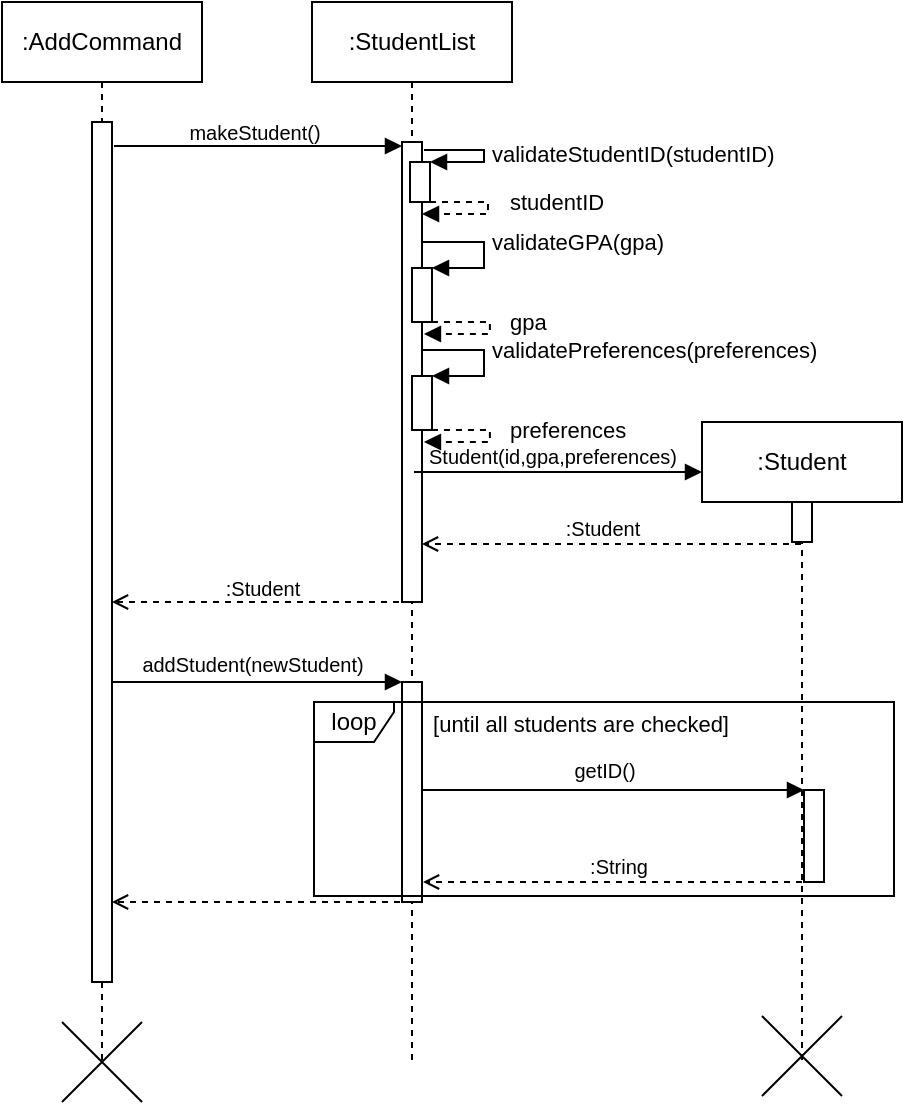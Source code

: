 <mxfile version="24.8.3">
  <diagram name="Page-1" id="QswwUnQngrrrR41rvFHV">
    <mxGraphModel dx="794" dy="458" grid="1" gridSize="10" guides="1" tooltips="1" connect="1" arrows="1" fold="1" page="1" pageScale="1" pageWidth="850" pageHeight="1100" math="0" shadow="0">
      <root>
        <mxCell id="0" />
        <mxCell id="1" parent="0" />
        <mxCell id="MGqxOQjQ2G1yOWloJfBR-12" value=":AddCommand" style="shape=umlLifeline;perimeter=lifelinePerimeter;whiteSpace=wrap;html=1;container=1;dropTarget=0;collapsible=0;recursiveResize=0;outlineConnect=0;portConstraint=eastwest;newEdgeStyle={&quot;edgeStyle&quot;:&quot;elbowEdgeStyle&quot;,&quot;elbow&quot;:&quot;vertical&quot;,&quot;curved&quot;:0,&quot;rounded&quot;:0};" parent="1" vertex="1">
          <mxGeometry x="170" y="40" width="100" height="530" as="geometry" />
        </mxCell>
        <mxCell id="MGqxOQjQ2G1yOWloJfBR-18" value="" style="html=1;points=[[0,0,0,0,5],[0,1,0,0,-5],[1,0,0,0,5],[1,1,0,0,-5]];perimeter=orthogonalPerimeter;outlineConnect=0;targetShapes=umlLifeline;portConstraint=eastwest;newEdgeStyle={&quot;curved&quot;:0,&quot;rounded&quot;:0};" parent="MGqxOQjQ2G1yOWloJfBR-12" vertex="1">
          <mxGeometry x="45" y="60" width="10" height="430" as="geometry" />
        </mxCell>
        <mxCell id="MGqxOQjQ2G1yOWloJfBR-14" value=":Student" style="shape=umlLifeline;perimeter=lifelinePerimeter;whiteSpace=wrap;html=1;container=1;dropTarget=0;collapsible=0;recursiveResize=0;outlineConnect=0;portConstraint=eastwest;newEdgeStyle={&quot;edgeStyle&quot;:&quot;elbowEdgeStyle&quot;,&quot;elbow&quot;:&quot;vertical&quot;,&quot;curved&quot;:0,&quot;rounded&quot;:0};" parent="1" vertex="1">
          <mxGeometry x="520" y="250" width="100" height="320" as="geometry" />
        </mxCell>
        <mxCell id="MGqxOQjQ2G1yOWloJfBR-29" value="" style="html=1;points=[[0,0,0,0,5],[0,1,0,0,-5],[1,0,0,0,5],[1,1,0,0,-5]];perimeter=orthogonalPerimeter;outlineConnect=0;targetShapes=umlLifeline;portConstraint=eastwest;newEdgeStyle={&quot;curved&quot;:0,&quot;rounded&quot;:0};" parent="MGqxOQjQ2G1yOWloJfBR-14" vertex="1">
          <mxGeometry x="45" y="40" width="10" height="20" as="geometry" />
        </mxCell>
        <mxCell id="MGqxOQjQ2G1yOWloJfBR-51" value="" style="shape=umlDestroy;dashed=0;targetShapes=umlLifeline;" parent="MGqxOQjQ2G1yOWloJfBR-14" vertex="1">
          <mxGeometry x="30" y="297" width="40" height="40" as="geometry" />
        </mxCell>
        <mxCell id="MGqxOQjQ2G1yOWloJfBR-16" value=":StudentList" style="shape=umlLifeline;perimeter=lifelinePerimeter;whiteSpace=wrap;html=1;container=1;dropTarget=0;collapsible=0;recursiveResize=0;outlineConnect=0;portConstraint=eastwest;newEdgeStyle={&quot;edgeStyle&quot;:&quot;elbowEdgeStyle&quot;,&quot;elbow&quot;:&quot;vertical&quot;,&quot;curved&quot;:0,&quot;rounded&quot;:0};" parent="1" vertex="1">
          <mxGeometry x="325" y="40" width="100" height="530" as="geometry" />
        </mxCell>
        <mxCell id="MGqxOQjQ2G1yOWloJfBR-17" value="" style="html=1;points=[[0,0,0,0,5],[0,1,0,0,-5],[1,0,0,0,5],[1,1,0,0,-5]];perimeter=orthogonalPerimeter;outlineConnect=0;targetShapes=umlLifeline;portConstraint=eastwest;newEdgeStyle={&quot;curved&quot;:0,&quot;rounded&quot;:0};" parent="MGqxOQjQ2G1yOWloJfBR-16" vertex="1">
          <mxGeometry x="45" y="70" width="10" height="230" as="geometry" />
        </mxCell>
        <mxCell id="MGqxOQjQ2G1yOWloJfBR-53" value="" style="html=1;points=[[0,0,0,0,5],[0,1,0,0,-5],[1,0,0,0,5],[1,1,0,0,-5]];perimeter=orthogonalPerimeter;outlineConnect=0;targetShapes=umlLifeline;portConstraint=eastwest;newEdgeStyle={&quot;curved&quot;:0,&quot;rounded&quot;:0};" parent="MGqxOQjQ2G1yOWloJfBR-16" vertex="1">
          <mxGeometry x="49" y="80" width="10" height="20" as="geometry" />
        </mxCell>
        <mxCell id="MGqxOQjQ2G1yOWloJfBR-54" value="validateStudentID(studentID)" style="html=1;align=left;spacingLeft=2;endArrow=block;rounded=0;edgeStyle=orthogonalEdgeStyle;curved=0;rounded=0;" parent="MGqxOQjQ2G1yOWloJfBR-16" target="MGqxOQjQ2G1yOWloJfBR-53" edge="1">
          <mxGeometry relative="1" as="geometry">
            <mxPoint x="56" y="74" as="sourcePoint" />
            <Array as="points">
              <mxPoint x="86" y="74" />
              <mxPoint x="86" y="80" />
            </Array>
            <mxPoint x="59" y="94" as="targetPoint" />
          </mxGeometry>
        </mxCell>
        <mxCell id="MGqxOQjQ2G1yOWloJfBR-57" value="" style="html=1;points=[[0,0,0,0,5],[0,1,0,0,-5],[1,0,0,0,5],[1,1,0,0,-5]];perimeter=orthogonalPerimeter;outlineConnect=0;targetShapes=umlLifeline;portConstraint=eastwest;newEdgeStyle={&quot;curved&quot;:0,&quot;rounded&quot;:0};" parent="MGqxOQjQ2G1yOWloJfBR-16" vertex="1">
          <mxGeometry x="50" y="133" width="10" height="27" as="geometry" />
        </mxCell>
        <mxCell id="MGqxOQjQ2G1yOWloJfBR-58" value="validateGPA(gpa)" style="html=1;align=left;spacingLeft=2;endArrow=block;rounded=0;edgeStyle=orthogonalEdgeStyle;curved=0;rounded=0;" parent="MGqxOQjQ2G1yOWloJfBR-16" edge="1">
          <mxGeometry relative="1" as="geometry">
            <mxPoint x="55" y="129.0" as="sourcePoint" />
            <Array as="points">
              <mxPoint x="55" y="120" />
              <mxPoint x="86" y="120" />
              <mxPoint x="86" y="133" />
            </Array>
            <mxPoint x="60" y="133" as="targetPoint" />
          </mxGeometry>
        </mxCell>
        <mxCell id="4eiuWVVv--Ut40zdStV_-6" value="" style="html=1;points=[[0,0,0,0,5],[0,1,0,0,-5],[1,0,0,0,5],[1,1,0,0,-5]];perimeter=orthogonalPerimeter;outlineConnect=0;targetShapes=umlLifeline;portConstraint=eastwest;newEdgeStyle={&quot;curved&quot;:0,&quot;rounded&quot;:0};" vertex="1" parent="MGqxOQjQ2G1yOWloJfBR-16">
          <mxGeometry x="50" y="187" width="10" height="27" as="geometry" />
        </mxCell>
        <mxCell id="4eiuWVVv--Ut40zdStV_-7" value="validatePreferences(preferences)" style="html=1;align=left;spacingLeft=2;endArrow=block;rounded=0;edgeStyle=orthogonalEdgeStyle;curved=0;rounded=0;" edge="1" parent="MGqxOQjQ2G1yOWloJfBR-16">
          <mxGeometry relative="1" as="geometry">
            <mxPoint x="55" y="183.0" as="sourcePoint" />
            <Array as="points">
              <mxPoint x="55" y="174" />
              <mxPoint x="86" y="174" />
              <mxPoint x="86" y="187" />
            </Array>
            <mxPoint x="60" y="187" as="targetPoint" />
          </mxGeometry>
        </mxCell>
        <mxCell id="4eiuWVVv--Ut40zdStV_-8" value="preferences" style="html=1;align=left;spacingLeft=2;endArrow=block;rounded=0;edgeStyle=orthogonalEdgeStyle;curved=0;rounded=0;dashed=1;" edge="1" parent="MGqxOQjQ2G1yOWloJfBR-16">
          <mxGeometry x="-0.147" y="6" relative="1" as="geometry">
            <mxPoint x="59.97" y="214" as="sourcePoint" />
            <Array as="points">
              <mxPoint x="88.97" y="214" />
              <mxPoint x="88.97" y="220" />
            </Array>
            <mxPoint x="55.97" y="220" as="targetPoint" />
            <mxPoint as="offset" />
          </mxGeometry>
        </mxCell>
        <mxCell id="MGqxOQjQ2G1yOWloJfBR-19" value="" style="html=1;verticalAlign=bottom;labelBackgroundColor=none;endArrow=block;endFill=1;rounded=0;" parent="1" edge="1">
          <mxGeometry width="160" relative="1" as="geometry">
            <mxPoint x="226" y="112" as="sourcePoint" />
            <mxPoint x="370.0" y="112" as="targetPoint" />
            <Array as="points">
              <mxPoint x="280" y="112" />
            </Array>
          </mxGeometry>
        </mxCell>
        <mxCell id="MGqxOQjQ2G1yOWloJfBR-23" value="&lt;font style=&quot;font-size: 10px;&quot;&gt;makeStudent()&lt;/font&gt;" style="text;html=1;align=center;verticalAlign=middle;resizable=0;points=[];autosize=1;strokeColor=none;fillColor=none;" parent="1" vertex="1">
          <mxGeometry x="251" y="90" width="90" height="30" as="geometry" />
        </mxCell>
        <mxCell id="MGqxOQjQ2G1yOWloJfBR-30" value="&lt;font style=&quot;font-size: 10px;&quot;&gt;Student(id,gpa,preferences)&lt;/font&gt;" style="text;html=1;align=center;verticalAlign=middle;resizable=0;points=[];autosize=1;strokeColor=none;fillColor=none;" parent="1" vertex="1">
          <mxGeometry x="370" y="252" width="150" height="30" as="geometry" />
        </mxCell>
        <mxCell id="MGqxOQjQ2G1yOWloJfBR-31" value="" style="html=1;verticalAlign=bottom;labelBackgroundColor=none;endArrow=open;endFill=0;dashed=1;rounded=0;" parent="1" edge="1">
          <mxGeometry width="160" relative="1" as="geometry">
            <mxPoint x="569.5" y="311" as="sourcePoint" />
            <mxPoint x="380" y="311" as="targetPoint" />
            <Array as="points">
              <mxPoint x="430" y="311" />
            </Array>
          </mxGeometry>
        </mxCell>
        <mxCell id="MGqxOQjQ2G1yOWloJfBR-33" value="&lt;font style=&quot;font-size: 10px;&quot;&gt;:Student&lt;/font&gt;" style="text;html=1;align=center;verticalAlign=middle;resizable=0;points=[];autosize=1;strokeColor=none;fillColor=none;" parent="1" vertex="1">
          <mxGeometry x="440" y="288" width="60" height="30" as="geometry" />
        </mxCell>
        <mxCell id="MGqxOQjQ2G1yOWloJfBR-34" value="" style="html=1;verticalAlign=bottom;labelBackgroundColor=none;endArrow=open;endFill=0;dashed=1;rounded=0;" parent="1" edge="1">
          <mxGeometry width="160" relative="1" as="geometry">
            <mxPoint x="374.5" y="340" as="sourcePoint" />
            <mxPoint x="225" y="340" as="targetPoint" />
            <Array as="points">
              <mxPoint x="240" y="340" />
            </Array>
          </mxGeometry>
        </mxCell>
        <mxCell id="MGqxOQjQ2G1yOWloJfBR-35" value="&lt;font style=&quot;font-size: 10px;&quot;&gt;:Student&lt;/font&gt;" style="text;html=1;align=center;verticalAlign=middle;resizable=0;points=[];autosize=1;strokeColor=none;fillColor=none;" parent="1" vertex="1">
          <mxGeometry x="270" y="318" width="60" height="30" as="geometry" />
        </mxCell>
        <mxCell id="MGqxOQjQ2G1yOWloJfBR-13" value="" style="shape=umlDestroy;dashed=0;targetShapes=umlLifeline;" parent="1" vertex="1">
          <mxGeometry x="200" y="550" width="40" height="40" as="geometry" />
        </mxCell>
        <mxCell id="MGqxOQjQ2G1yOWloJfBR-37" value="&lt;font style=&quot;font-size: 10px;&quot;&gt;addStudent(newStudent)&lt;/font&gt;" style="text;html=1;align=center;verticalAlign=middle;resizable=0;points=[];autosize=1;strokeColor=none;fillColor=none;" parent="1" vertex="1">
          <mxGeometry x="230" y="356" width="130" height="30" as="geometry" />
        </mxCell>
        <mxCell id="MGqxOQjQ2G1yOWloJfBR-45" value="" style="html=1;verticalAlign=bottom;labelBackgroundColor=none;endArrow=open;endFill=0;dashed=1;rounded=0;" parent="1" edge="1">
          <mxGeometry width="160" relative="1" as="geometry">
            <mxPoint x="375" y="490" as="sourcePoint" />
            <mxPoint x="225" y="490" as="targetPoint" />
            <Array as="points">
              <mxPoint x="240" y="490" />
            </Array>
          </mxGeometry>
        </mxCell>
        <mxCell id="MGqxOQjQ2G1yOWloJfBR-55" value="" style="html=1;verticalAlign=bottom;labelBackgroundColor=none;endArrow=block;endFill=1;rounded=0;" parent="1" edge="1">
          <mxGeometry width="160" relative="1" as="geometry">
            <mxPoint x="376" y="275" as="sourcePoint" />
            <mxPoint x="520.0" y="275" as="targetPoint" />
            <Array as="points">
              <mxPoint x="430" y="275" />
            </Array>
          </mxGeometry>
        </mxCell>
        <mxCell id="MGqxOQjQ2G1yOWloJfBR-59" value="" style="html=1;verticalAlign=bottom;labelBackgroundColor=none;endArrow=block;endFill=1;rounded=0;" parent="1" source="MGqxOQjQ2G1yOWloJfBR-18" target="MGqxOQjQ2G1yOWloJfBR-36" edge="1">
          <mxGeometry width="160" relative="1" as="geometry">
            <mxPoint x="225" y="420" as="sourcePoint" />
            <mxPoint x="372" y="420" as="targetPoint" />
            <Array as="points" />
          </mxGeometry>
        </mxCell>
        <mxCell id="MGqxOQjQ2G1yOWloJfBR-36" value="" style="html=1;points=[[0,0,0,0,5],[0,1,0,0,-5],[1,0,0,0,5],[1,1,0,0,-5]];perimeter=orthogonalPerimeter;outlineConnect=0;targetShapes=umlLifeline;portConstraint=eastwest;newEdgeStyle={&quot;curved&quot;:0,&quot;rounded&quot;:0};" parent="1" vertex="1">
          <mxGeometry x="370" y="380" width="10" height="110" as="geometry" />
        </mxCell>
        <mxCell id="bRAfozmAARelQXzZuAZ5-1" value="loop" style="shape=umlFrame;whiteSpace=wrap;html=1;pointerEvents=0;recursiveResize=0;container=1;collapsible=0;width=40;height=20;" parent="1" vertex="1">
          <mxGeometry x="326" y="390" width="290" height="97" as="geometry" />
        </mxCell>
        <mxCell id="bRAfozmAARelQXzZuAZ5-2" value="&lt;font style=&quot;font-size: 11px;&quot;&gt;[until all students are checked]&lt;/font&gt;" style="text;html=1;align=center;verticalAlign=middle;resizable=0;points=[];autosize=1;strokeColor=none;fillColor=none;" parent="bRAfozmAARelQXzZuAZ5-1" vertex="1">
          <mxGeometry x="48" y="-4" width="170" height="30" as="geometry" />
        </mxCell>
        <mxCell id="bRAfozmAARelQXzZuAZ5-3" value="" style="html=1;points=[[0,0,0,0,5],[0,1,0,0,-5],[1,0,0,0,5],[1,1,0,0,-5]];perimeter=orthogonalPerimeter;outlineConnect=0;targetShapes=umlLifeline;portConstraint=eastwest;newEdgeStyle={&quot;curved&quot;:0,&quot;rounded&quot;:0};" parent="bRAfozmAARelQXzZuAZ5-1" vertex="1">
          <mxGeometry x="245" y="44" width="10" height="46" as="geometry" />
        </mxCell>
        <mxCell id="bRAfozmAARelQXzZuAZ5-4" value="" style="html=1;verticalAlign=bottom;labelBackgroundColor=none;endArrow=block;endFill=1;rounded=0;" parent="bRAfozmAARelQXzZuAZ5-1" target="bRAfozmAARelQXzZuAZ5-3" edge="1">
          <mxGeometry width="160" relative="1" as="geometry">
            <mxPoint x="54" y="44" as="sourcePoint" />
            <mxPoint x="205.0" y="44" as="targetPoint" />
            <Array as="points">
              <mxPoint x="115" y="44" />
            </Array>
          </mxGeometry>
        </mxCell>
        <mxCell id="bRAfozmAARelQXzZuAZ5-5" value="&lt;font style=&quot;font-size: 10px;&quot;&gt;getID()&lt;/font&gt;" style="text;html=1;align=center;verticalAlign=middle;resizable=0;points=[];autosize=1;strokeColor=none;fillColor=none;" parent="bRAfozmAARelQXzZuAZ5-1" vertex="1">
          <mxGeometry x="120" y="19" width="50" height="30" as="geometry" />
        </mxCell>
        <mxCell id="bRAfozmAARelQXzZuAZ5-6" value="" style="html=1;verticalAlign=bottom;labelBackgroundColor=none;endArrow=open;endFill=0;dashed=1;rounded=0;" parent="bRAfozmAARelQXzZuAZ5-1" edge="1">
          <mxGeometry width="160" relative="1" as="geometry">
            <mxPoint x="244" y="90" as="sourcePoint" />
            <mxPoint x="54.5" y="90" as="targetPoint" />
            <Array as="points">
              <mxPoint x="104.5" y="90" />
            </Array>
          </mxGeometry>
        </mxCell>
        <mxCell id="bRAfozmAARelQXzZuAZ5-7" value="&lt;font style=&quot;font-size: 10px;&quot;&gt;:String&lt;/font&gt;" style="text;html=1;align=center;verticalAlign=middle;resizable=0;points=[];autosize=1;strokeColor=none;fillColor=none;" parent="bRAfozmAARelQXzZuAZ5-1" vertex="1">
          <mxGeometry x="127" y="67" width="50" height="30" as="geometry" />
        </mxCell>
        <mxCell id="4eiuWVVv--Ut40zdStV_-1" value="studentID" style="html=1;align=left;spacingLeft=2;endArrow=block;rounded=0;edgeStyle=orthogonalEdgeStyle;curved=0;rounded=0;dashed=1;" edge="1" parent="1" target="MGqxOQjQ2G1yOWloJfBR-17">
          <mxGeometry x="-0.147" y="7" relative="1" as="geometry">
            <mxPoint x="384" y="140" as="sourcePoint" />
            <Array as="points">
              <mxPoint x="413" y="140" />
              <mxPoint x="413" y="146" />
            </Array>
            <mxPoint x="387" y="146" as="targetPoint" />
            <mxPoint as="offset" />
          </mxGeometry>
        </mxCell>
        <mxCell id="4eiuWVVv--Ut40zdStV_-2" value="gpa" style="html=1;align=left;spacingLeft=2;endArrow=block;rounded=0;edgeStyle=orthogonalEdgeStyle;curved=0;rounded=0;dashed=1;" edge="1" parent="1">
          <mxGeometry x="-0.147" y="6" relative="1" as="geometry">
            <mxPoint x="384.97" y="200" as="sourcePoint" />
            <Array as="points">
              <mxPoint x="413.97" y="200" />
              <mxPoint x="413.97" y="206" />
            </Array>
            <mxPoint x="380.97" y="206" as="targetPoint" />
            <mxPoint as="offset" />
          </mxGeometry>
        </mxCell>
      </root>
    </mxGraphModel>
  </diagram>
</mxfile>
